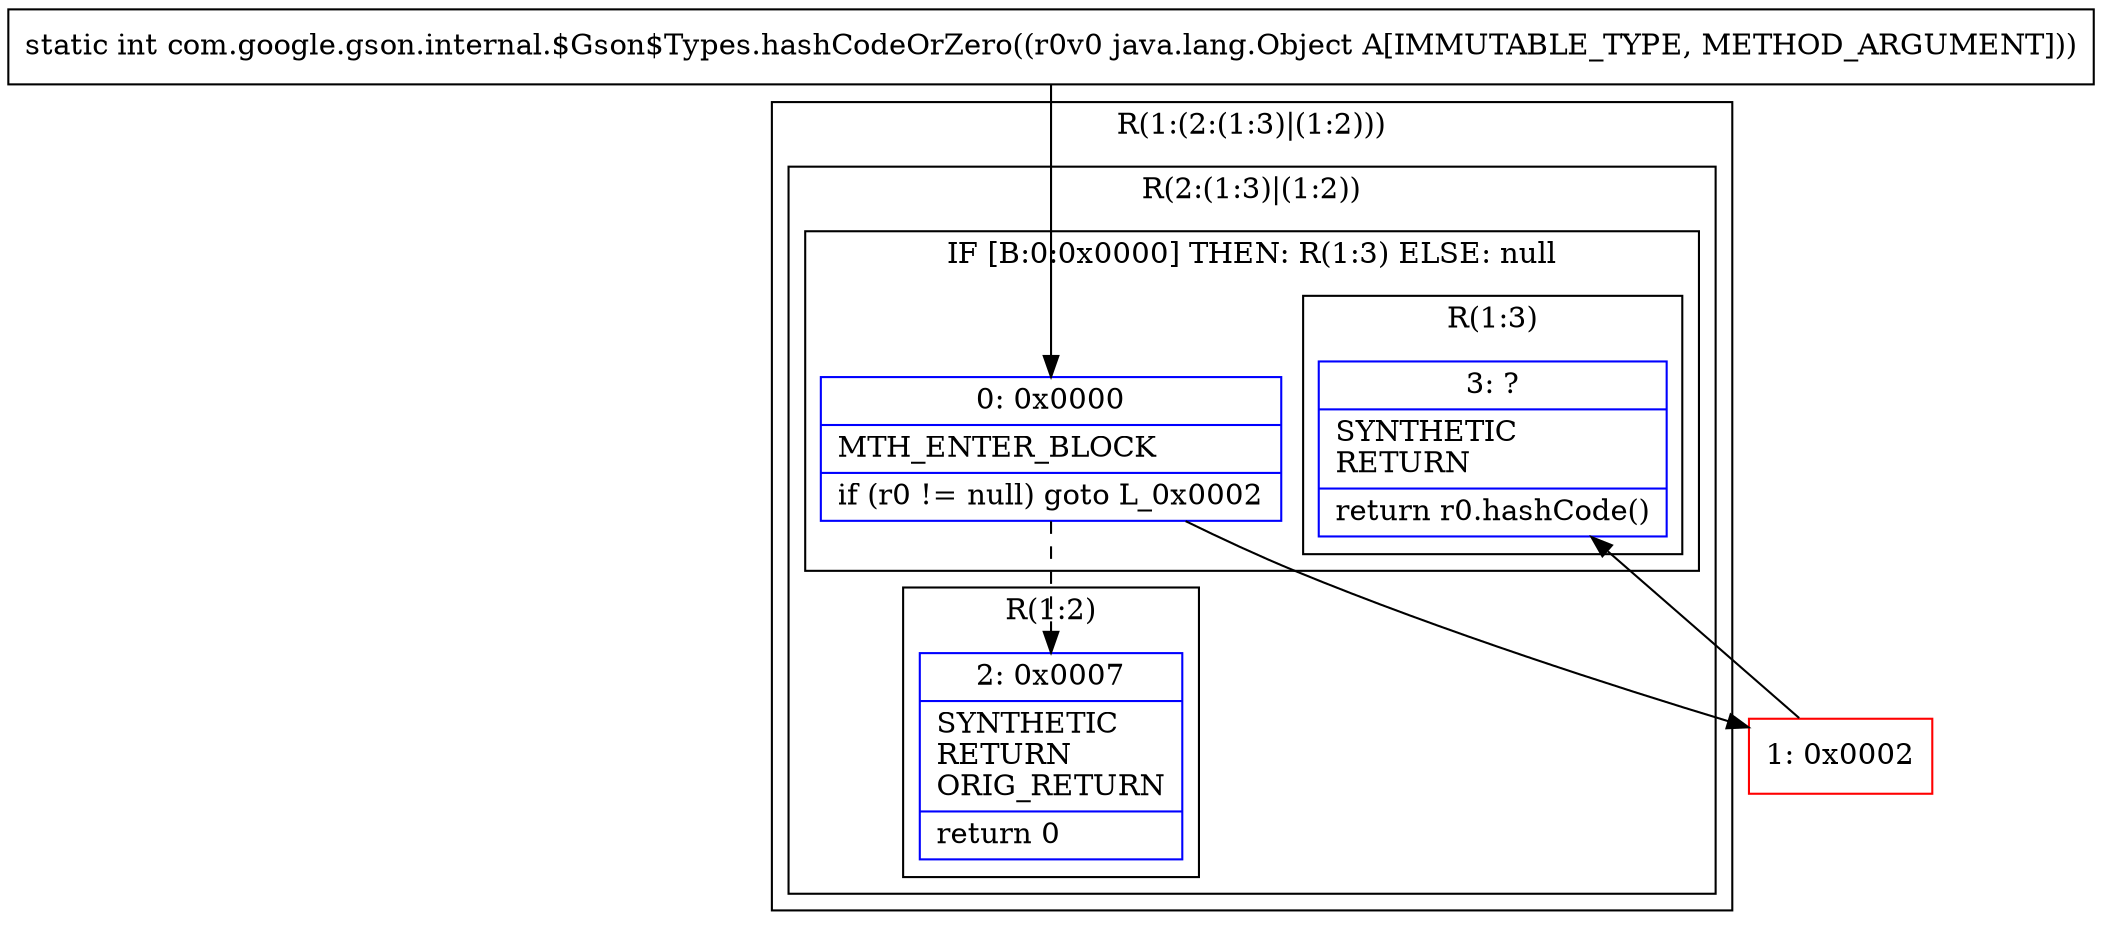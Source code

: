 digraph "CFG forcom.google.gson.internal.$Gson$Types.hashCodeOrZero(Ljava\/lang\/Object;)I" {
subgraph cluster_Region_1811254138 {
label = "R(1:(2:(1:3)|(1:2)))";
node [shape=record,color=blue];
subgraph cluster_Region_757931979 {
label = "R(2:(1:3)|(1:2))";
node [shape=record,color=blue];
subgraph cluster_IfRegion_297455581 {
label = "IF [B:0:0x0000] THEN: R(1:3) ELSE: null";
node [shape=record,color=blue];
Node_0 [shape=record,label="{0\:\ 0x0000|MTH_ENTER_BLOCK\l|if (r0 != null) goto L_0x0002\l}"];
subgraph cluster_Region_1781398848 {
label = "R(1:3)";
node [shape=record,color=blue];
Node_3 [shape=record,label="{3\:\ ?|SYNTHETIC\lRETURN\l|return r0.hashCode()\l}"];
}
}
subgraph cluster_Region_767821092 {
label = "R(1:2)";
node [shape=record,color=blue];
Node_2 [shape=record,label="{2\:\ 0x0007|SYNTHETIC\lRETURN\lORIG_RETURN\l|return 0\l}"];
}
}
}
Node_1 [shape=record,color=red,label="{1\:\ 0x0002}"];
MethodNode[shape=record,label="{static int com.google.gson.internal.$Gson$Types.hashCodeOrZero((r0v0 java.lang.Object A[IMMUTABLE_TYPE, METHOD_ARGUMENT])) }"];
MethodNode -> Node_0;
Node_0 -> Node_1;
Node_0 -> Node_2[style=dashed];
Node_1 -> Node_3;
}

